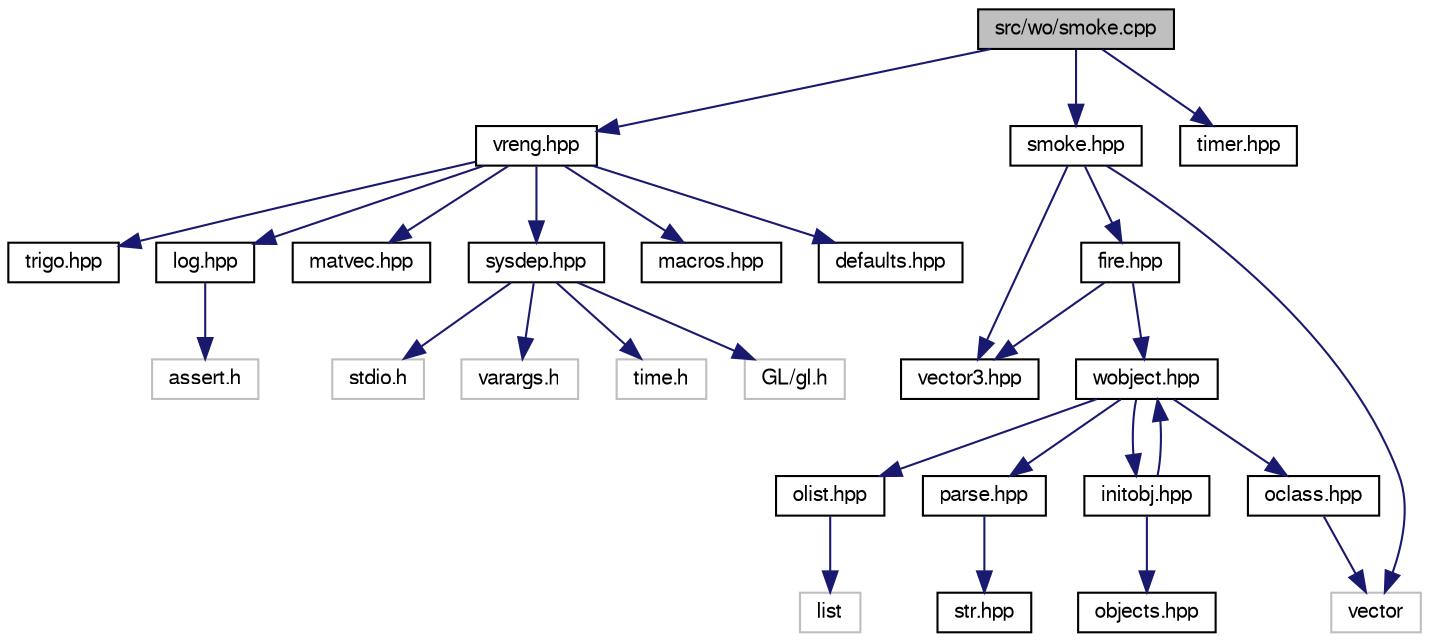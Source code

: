 digraph "src/wo/smoke.cpp"
{
 // LATEX_PDF_SIZE
  bgcolor="transparent";
  edge [fontname="FreeSans",fontsize="10",labelfontname="FreeSans",labelfontsize="10"];
  node [fontname="FreeSans",fontsize="10",shape=record];
  Node1 [label="src/wo/smoke.cpp",height=0.2,width=0.4,color="black", fillcolor="grey75", style="filled", fontcolor="black",tooltip=" "];
  Node1 -> Node2 [color="midnightblue",fontsize="10",style="solid",fontname="FreeSans"];
  Node2 [label="vreng.hpp",height=0.2,width=0.4,color="black",URL="$a00143.html",tooltip=" "];
  Node2 -> Node3 [color="midnightblue",fontsize="10",style="solid",fontname="FreeSans"];
  Node3 [label="sysdep.hpp",height=0.2,width=0.4,color="black",URL="$a00182.html",tooltip=" "];
  Node3 -> Node4 [color="midnightblue",fontsize="10",style="solid",fontname="FreeSans"];
  Node4 [label="stdio.h",height=0.2,width=0.4,color="grey75",tooltip=" "];
  Node3 -> Node5 [color="midnightblue",fontsize="10",style="solid",fontname="FreeSans"];
  Node5 [label="varargs.h",height=0.2,width=0.4,color="grey75",tooltip=" "];
  Node3 -> Node6 [color="midnightblue",fontsize="10",style="solid",fontname="FreeSans"];
  Node6 [label="time.h",height=0.2,width=0.4,color="grey75",tooltip=" "];
  Node3 -> Node7 [color="midnightblue",fontsize="10",style="solid",fontname="FreeSans"];
  Node7 [label="GL/gl.h",height=0.2,width=0.4,color="grey75",tooltip=" "];
  Node2 -> Node8 [color="midnightblue",fontsize="10",style="solid",fontname="FreeSans"];
  Node8 [label="macros.hpp",height=0.2,width=0.4,color="black",URL="$a00047.html",tooltip=" "];
  Node2 -> Node9 [color="midnightblue",fontsize="10",style="solid",fontname="FreeSans"];
  Node9 [label="defaults.hpp",height=0.2,width=0.4,color="black",URL="$a00014.html",tooltip=" "];
  Node2 -> Node10 [color="midnightblue",fontsize="10",style="solid",fontname="FreeSans"];
  Node10 [label="trigo.hpp",height=0.2,width=0.4,color="black",URL="$a00119.html",tooltip=" "];
  Node2 -> Node11 [color="midnightblue",fontsize="10",style="solid",fontname="FreeSans"];
  Node11 [label="log.hpp",height=0.2,width=0.4,color="black",URL="$a00044.html",tooltip=" "];
  Node11 -> Node12 [color="midnightblue",fontsize="10",style="solid",fontname="FreeSans"];
  Node12 [label="assert.h",height=0.2,width=0.4,color="grey75",tooltip=" "];
  Node2 -> Node13 [color="midnightblue",fontsize="10",style="solid",fontname="FreeSans"];
  Node13 [label="matvec.hpp",height=0.2,width=0.4,color="black",URL="$a00053.html",tooltip=" "];
  Node1 -> Node14 [color="midnightblue",fontsize="10",style="solid",fontname="FreeSans"];
  Node14 [label="smoke.hpp",height=0.2,width=0.4,color="black",URL="$a00686.html",tooltip=" "];
  Node14 -> Node15 [color="midnightblue",fontsize="10",style="solid",fontname="FreeSans"];
  Node15 [label="vector3.hpp",height=0.2,width=0.4,color="black",URL="$a00137.html",tooltip=" "];
  Node14 -> Node16 [color="midnightblue",fontsize="10",style="solid",fontname="FreeSans"];
  Node16 [label="vector",height=0.2,width=0.4,color="grey75",tooltip=" "];
  Node14 -> Node17 [color="midnightblue",fontsize="10",style="solid",fontname="FreeSans"];
  Node17 [label="fire.hpp",height=0.2,width=0.4,color="black",URL="$a00446.html",tooltip=" "];
  Node17 -> Node18 [color="midnightblue",fontsize="10",style="solid",fontname="FreeSans"];
  Node18 [label="wobject.hpp",height=0.2,width=0.4,color="black",URL="$a00866.html",tooltip=" "];
  Node18 -> Node19 [color="midnightblue",fontsize="10",style="solid",fontname="FreeSans"];
  Node19 [label="oclass.hpp",height=0.2,width=0.4,color="black",URL="$a00626.html",tooltip=" "];
  Node19 -> Node16 [color="midnightblue",fontsize="10",style="solid",fontname="FreeSans"];
  Node18 -> Node20 [color="midnightblue",fontsize="10",style="solid",fontname="FreeSans"];
  Node20 [label="olist.hpp",height=0.2,width=0.4,color="black",URL="$a00632.html",tooltip=" "];
  Node20 -> Node21 [color="midnightblue",fontsize="10",style="solid",fontname="FreeSans"];
  Node21 [label="list",height=0.2,width=0.4,color="grey75",tooltip=" "];
  Node18 -> Node22 [color="midnightblue",fontsize="10",style="solid",fontname="FreeSans"];
  Node22 [label="parse.hpp",height=0.2,width=0.4,color="black",URL="$a00638.html",tooltip=" "];
  Node22 -> Node23 [color="midnightblue",fontsize="10",style="solid",fontname="FreeSans"];
  Node23 [label="str.hpp",height=0.2,width=0.4,color="black",URL="$a00179.html",tooltip=" "];
  Node18 -> Node24 [color="midnightblue",fontsize="10",style="solid",fontname="FreeSans"];
  Node24 [label="initobj.hpp",height=0.2,width=0.4,color="black",URL="$a00554.html",tooltip=" "];
  Node24 -> Node25 [color="midnightblue",fontsize="10",style="solid",fontname="FreeSans"];
  Node25 [label="objects.hpp",height=0.2,width=0.4,color="black",URL="$a00620.html",tooltip=" "];
  Node24 -> Node18 [color="midnightblue",fontsize="10",style="solid",fontname="FreeSans"];
  Node17 -> Node15 [color="midnightblue",fontsize="10",style="solid",fontname="FreeSans"];
  Node1 -> Node26 [color="midnightblue",fontsize="10",style="solid",fontname="FreeSans"];
  Node26 [label="timer.hpp",height=0.2,width=0.4,color="black",URL="$a00113.html",tooltip=" "];
}
